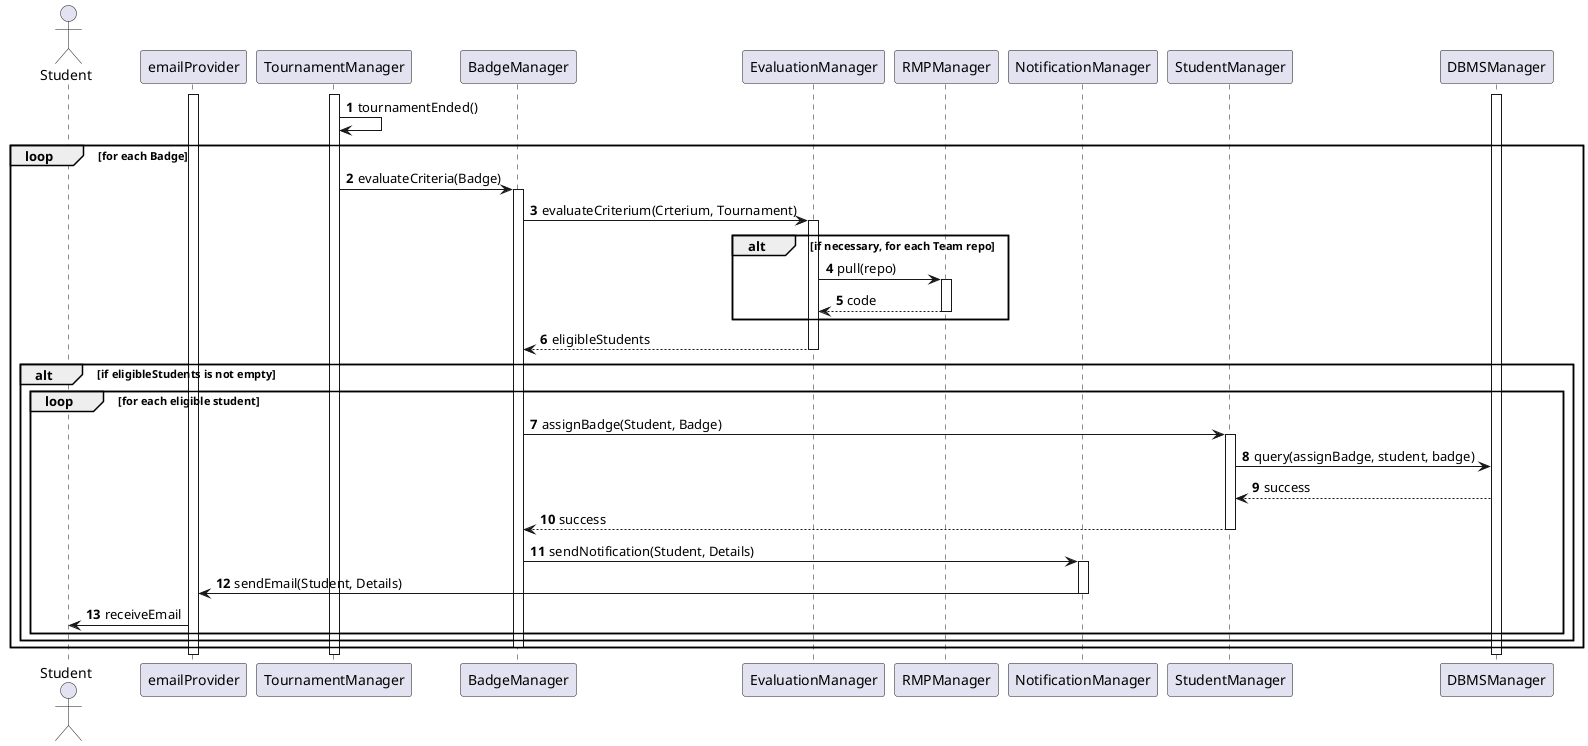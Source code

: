 @startuml

autonumber

actor Student as U
participant emailProvider as EP
participant TournamentManager as TM
participant BadgeManager as BM
participant EvaluationManager as EM
participant RMPManager as RMP
participant NotificationManager as NM
participant StudentManager as SM
participant DBMSManager as DB

activate DB
activate TM
activate EP
TM -> TM: tournamentEnded()
loop for each Badge
    TM -> BM: evaluateCriteria(Badge)
    activate BM
    BM -> EM: evaluateCriterium(Crterium, Tournament)
    activate EM
    alt if necessary, for each Team repo
        EM -> RMP: pull(repo)
        activate RMP
        RMP --> EM: code
        deactivate RMP
    end
    EM --> BM: eligibleStudents
    deactivate EM
    alt if eligibleStudents is not empty
        loop for each eligible student
            BM -> SM: assignBadge(Student, Badge)
            activate SM
            SM -> DB: query(assignBadge, student, badge)
            DB --> SM: success
            SM --> BM: success
            deactivate SM
            BM -> NM: sendNotification(Student, Details)
            activate NM
            NM -> EP: sendEmail(Student, Details)
            deactivate NM
            EP -> U: receiveEmail
        end
    end
    deactivate BM
end
deactivate TM
deactivate DB
deactivate EP

@enduml